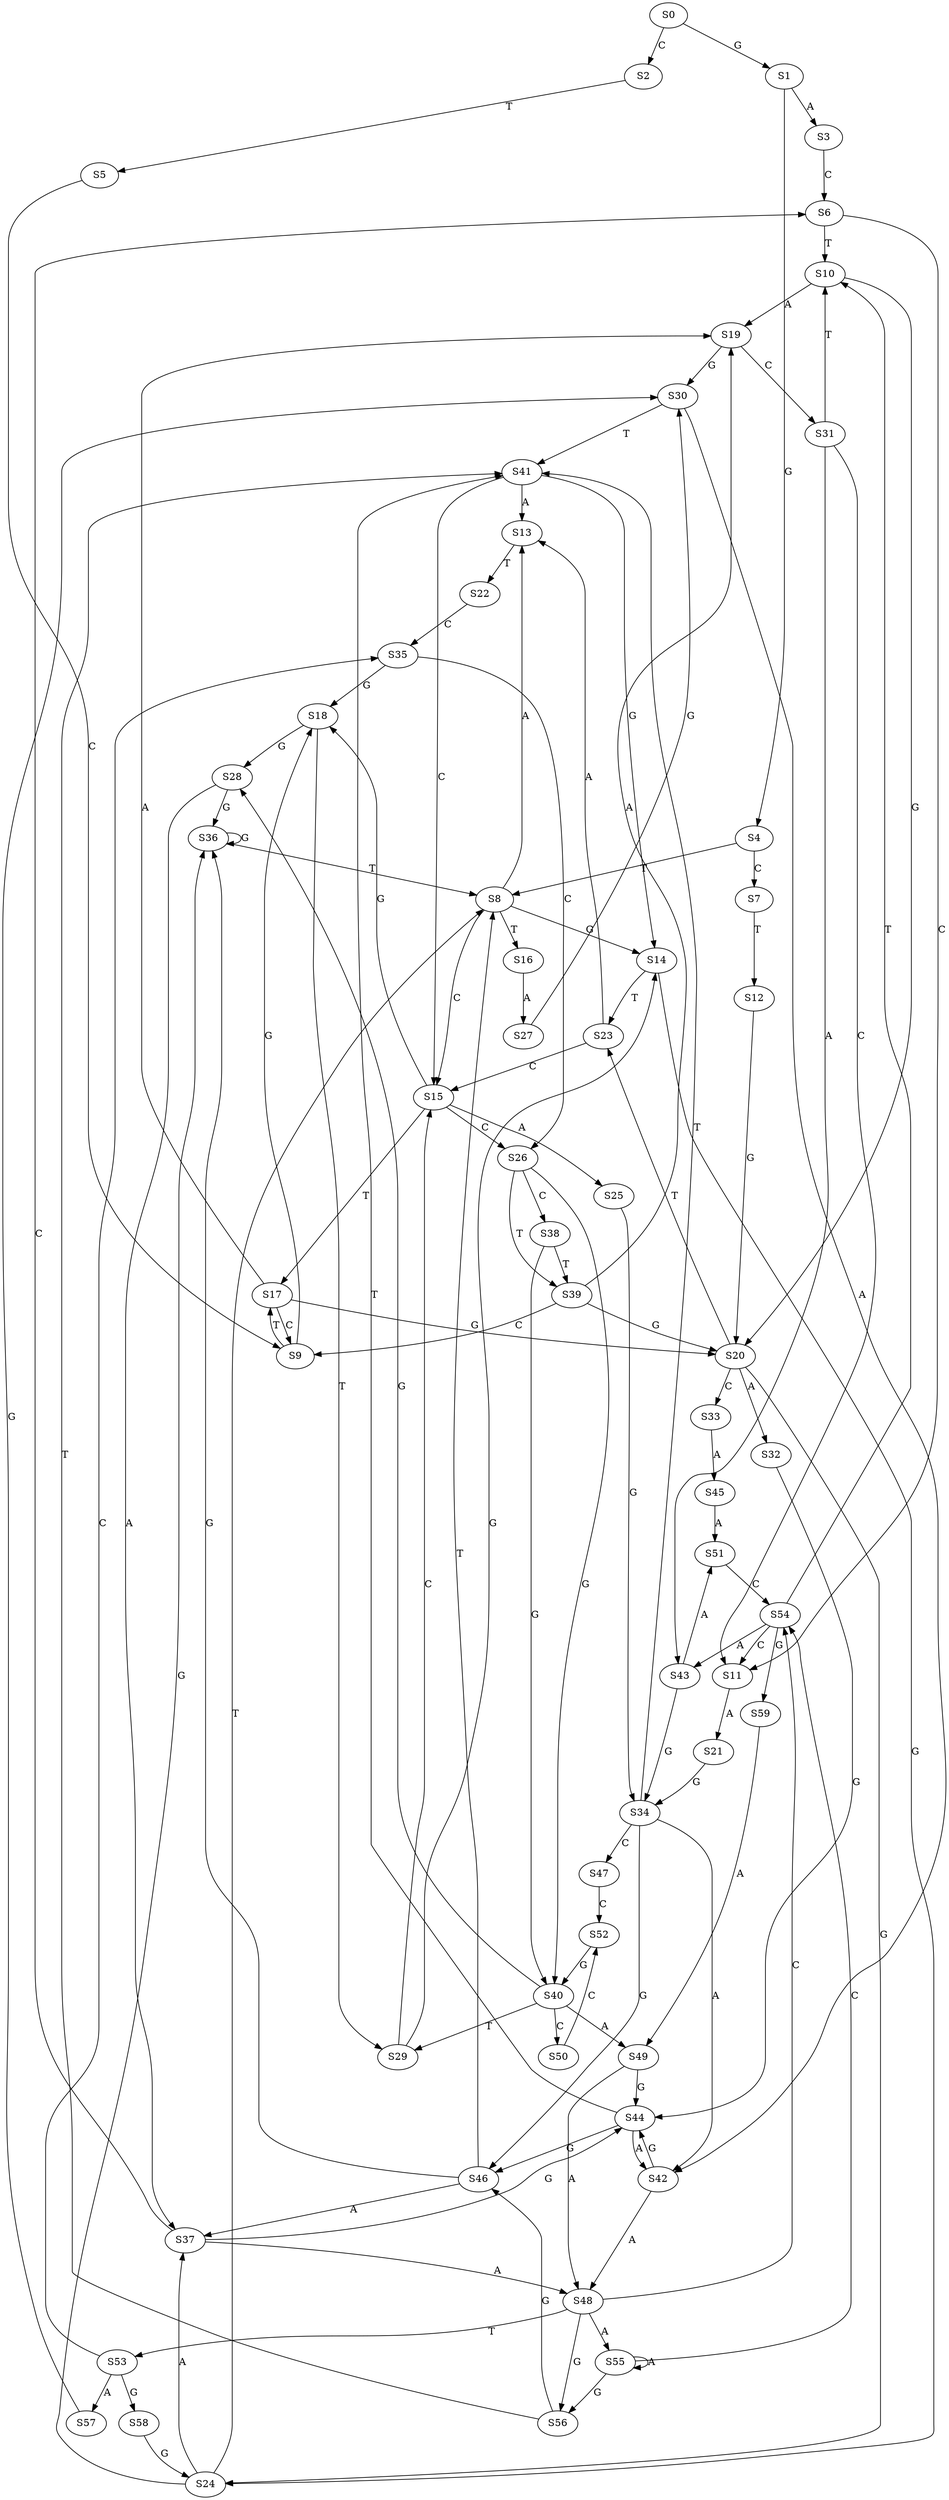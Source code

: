 strict digraph  {
	S0 -> S1 [ label = G ];
	S0 -> S2 [ label = C ];
	S1 -> S3 [ label = A ];
	S1 -> S4 [ label = G ];
	S2 -> S5 [ label = T ];
	S3 -> S6 [ label = C ];
	S4 -> S7 [ label = C ];
	S4 -> S8 [ label = T ];
	S5 -> S9 [ label = C ];
	S6 -> S10 [ label = T ];
	S6 -> S11 [ label = C ];
	S7 -> S12 [ label = T ];
	S8 -> S13 [ label = A ];
	S8 -> S14 [ label = G ];
	S8 -> S15 [ label = C ];
	S8 -> S16 [ label = T ];
	S9 -> S17 [ label = T ];
	S9 -> S18 [ label = G ];
	S10 -> S19 [ label = A ];
	S10 -> S20 [ label = G ];
	S11 -> S21 [ label = A ];
	S12 -> S20 [ label = G ];
	S13 -> S22 [ label = T ];
	S14 -> S23 [ label = T ];
	S14 -> S24 [ label = G ];
	S15 -> S17 [ label = T ];
	S15 -> S18 [ label = G ];
	S15 -> S25 [ label = A ];
	S15 -> S26 [ label = C ];
	S16 -> S27 [ label = A ];
	S17 -> S20 [ label = G ];
	S17 -> S9 [ label = C ];
	S17 -> S19 [ label = A ];
	S18 -> S28 [ label = G ];
	S18 -> S29 [ label = T ];
	S19 -> S30 [ label = G ];
	S19 -> S31 [ label = C ];
	S20 -> S32 [ label = A ];
	S20 -> S23 [ label = T ];
	S20 -> S33 [ label = C ];
	S20 -> S24 [ label = G ];
	S21 -> S34 [ label = G ];
	S22 -> S35 [ label = C ];
	S23 -> S15 [ label = C ];
	S23 -> S13 [ label = A ];
	S24 -> S8 [ label = T ];
	S24 -> S36 [ label = G ];
	S24 -> S37 [ label = A ];
	S25 -> S34 [ label = G ];
	S26 -> S38 [ label = C ];
	S26 -> S39 [ label = T ];
	S26 -> S40 [ label = G ];
	S27 -> S30 [ label = G ];
	S28 -> S37 [ label = A ];
	S28 -> S36 [ label = G ];
	S29 -> S15 [ label = C ];
	S29 -> S14 [ label = G ];
	S30 -> S41 [ label = T ];
	S30 -> S42 [ label = A ];
	S31 -> S11 [ label = C ];
	S31 -> S10 [ label = T ];
	S31 -> S43 [ label = A ];
	S32 -> S44 [ label = G ];
	S33 -> S45 [ label = A ];
	S34 -> S46 [ label = G ];
	S34 -> S41 [ label = T ];
	S34 -> S47 [ label = C ];
	S34 -> S42 [ label = A ];
	S35 -> S26 [ label = C ];
	S35 -> S18 [ label = G ];
	S36 -> S8 [ label = T ];
	S36 -> S36 [ label = G ];
	S37 -> S48 [ label = A ];
	S37 -> S6 [ label = C ];
	S37 -> S44 [ label = G ];
	S38 -> S40 [ label = G ];
	S38 -> S39 [ label = T ];
	S39 -> S19 [ label = A ];
	S39 -> S20 [ label = G ];
	S39 -> S9 [ label = C ];
	S40 -> S49 [ label = A ];
	S40 -> S29 [ label = T ];
	S40 -> S28 [ label = G ];
	S40 -> S50 [ label = C ];
	S41 -> S13 [ label = A ];
	S41 -> S15 [ label = C ];
	S41 -> S14 [ label = G ];
	S42 -> S48 [ label = A ];
	S42 -> S44 [ label = G ];
	S43 -> S34 [ label = G ];
	S43 -> S51 [ label = A ];
	S44 -> S41 [ label = T ];
	S44 -> S42 [ label = A ];
	S44 -> S46 [ label = G ];
	S45 -> S51 [ label = A ];
	S46 -> S37 [ label = A ];
	S46 -> S8 [ label = T ];
	S46 -> S36 [ label = G ];
	S47 -> S52 [ label = C ];
	S48 -> S53 [ label = T ];
	S48 -> S54 [ label = C ];
	S48 -> S55 [ label = A ];
	S48 -> S56 [ label = G ];
	S49 -> S48 [ label = A ];
	S49 -> S44 [ label = G ];
	S50 -> S52 [ label = C ];
	S51 -> S54 [ label = C ];
	S52 -> S40 [ label = G ];
	S53 -> S57 [ label = A ];
	S53 -> S35 [ label = C ];
	S53 -> S58 [ label = G ];
	S54 -> S43 [ label = A ];
	S54 -> S59 [ label = G ];
	S54 -> S11 [ label = C ];
	S54 -> S10 [ label = T ];
	S55 -> S56 [ label = G ];
	S55 -> S54 [ label = C ];
	S55 -> S55 [ label = A ];
	S56 -> S41 [ label = T ];
	S56 -> S46 [ label = G ];
	S57 -> S30 [ label = G ];
	S58 -> S24 [ label = G ];
	S59 -> S49 [ label = A ];
}
